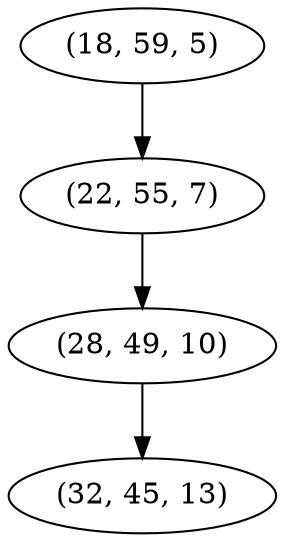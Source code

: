 digraph tree {
    "(18, 59, 5)";
    "(22, 55, 7)";
    "(28, 49, 10)";
    "(32, 45, 13)";
    "(18, 59, 5)" -> "(22, 55, 7)";
    "(22, 55, 7)" -> "(28, 49, 10)";
    "(28, 49, 10)" -> "(32, 45, 13)";
}
